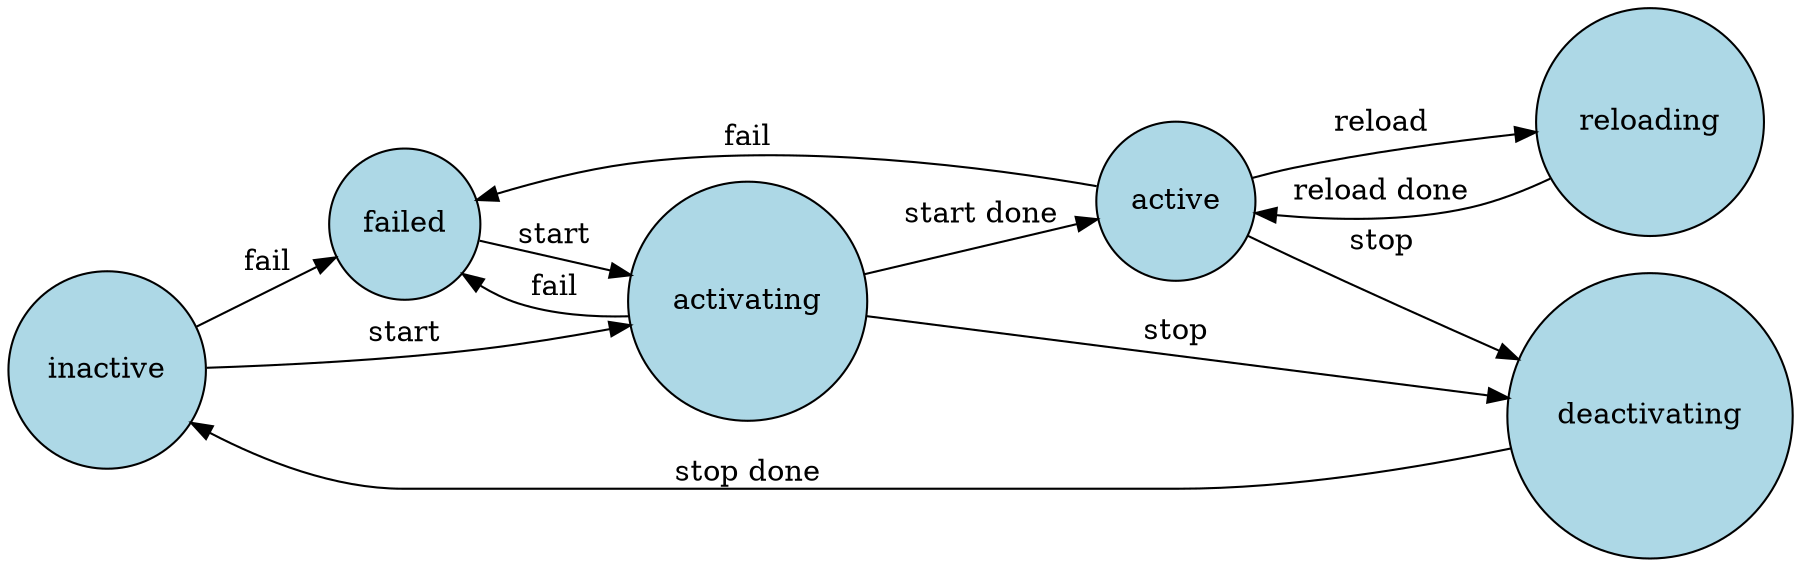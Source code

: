 digraph systemd_states {
	rankdir=LR;
	node [shape=circle, style=filled, fillcolor=lightblue];

	// States
	inactive     [label="inactive"];
	active       [label="active"];
	failed       [label="failed"];
	activating   [label="activating"];
	deactivating [label="deactivating"];
	reloading    [label="reloading"];

	// Start transition
	inactive     -> activating   [label="start"];
	failed       -> activating   [label="start"];
	activating   -> active       [label="start done"];

	// Stop transition
	active       -> deactivating [label="stop"];
	active       -> failed       [label="fail"];
	deactivating -> inactive     [label="stop done"];
	activating   -> deactivating [label="stop"];
	activating   -> failed       [label="fail"];

	// Fail transition
	inactive     -> failed       [label="fail"];

	// Reload transition
	active       -> reloading    [label="reload"];
	reloading    -> active       [label="reload done"];
}

